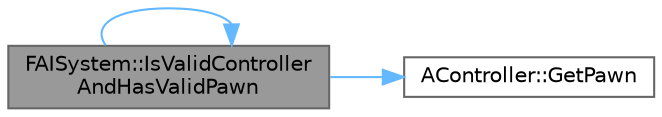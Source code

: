 digraph "FAISystem::IsValidControllerAndHasValidPawn"
{
 // INTERACTIVE_SVG=YES
 // LATEX_PDF_SIZE
  bgcolor="transparent";
  edge [fontname=Helvetica,fontsize=10,labelfontname=Helvetica,labelfontsize=10];
  node [fontname=Helvetica,fontsize=10,shape=box,height=0.2,width=0.4];
  rankdir="LR";
  Node1 [id="Node000001",label="FAISystem::IsValidController\lAndHasValidPawn",height=0.2,width=0.4,color="gray40", fillcolor="grey60", style="filled", fontcolor="black",tooltip=" "];
  Node1 -> Node2 [id="edge1_Node000001_Node000002",color="steelblue1",style="solid",tooltip=" "];
  Node2 [id="Node000002",label="AController::GetPawn",height=0.2,width=0.4,color="grey40", fillcolor="white", style="filled",URL="$df/d0f/classAController.html#a4e23a9ce84dcc0904b52b2f8b92857a0",tooltip="Getter for Pawn."];
  Node1 -> Node1 [id="edge2_Node000001_Node000001",color="steelblue1",style="solid",tooltip=" "];
}
